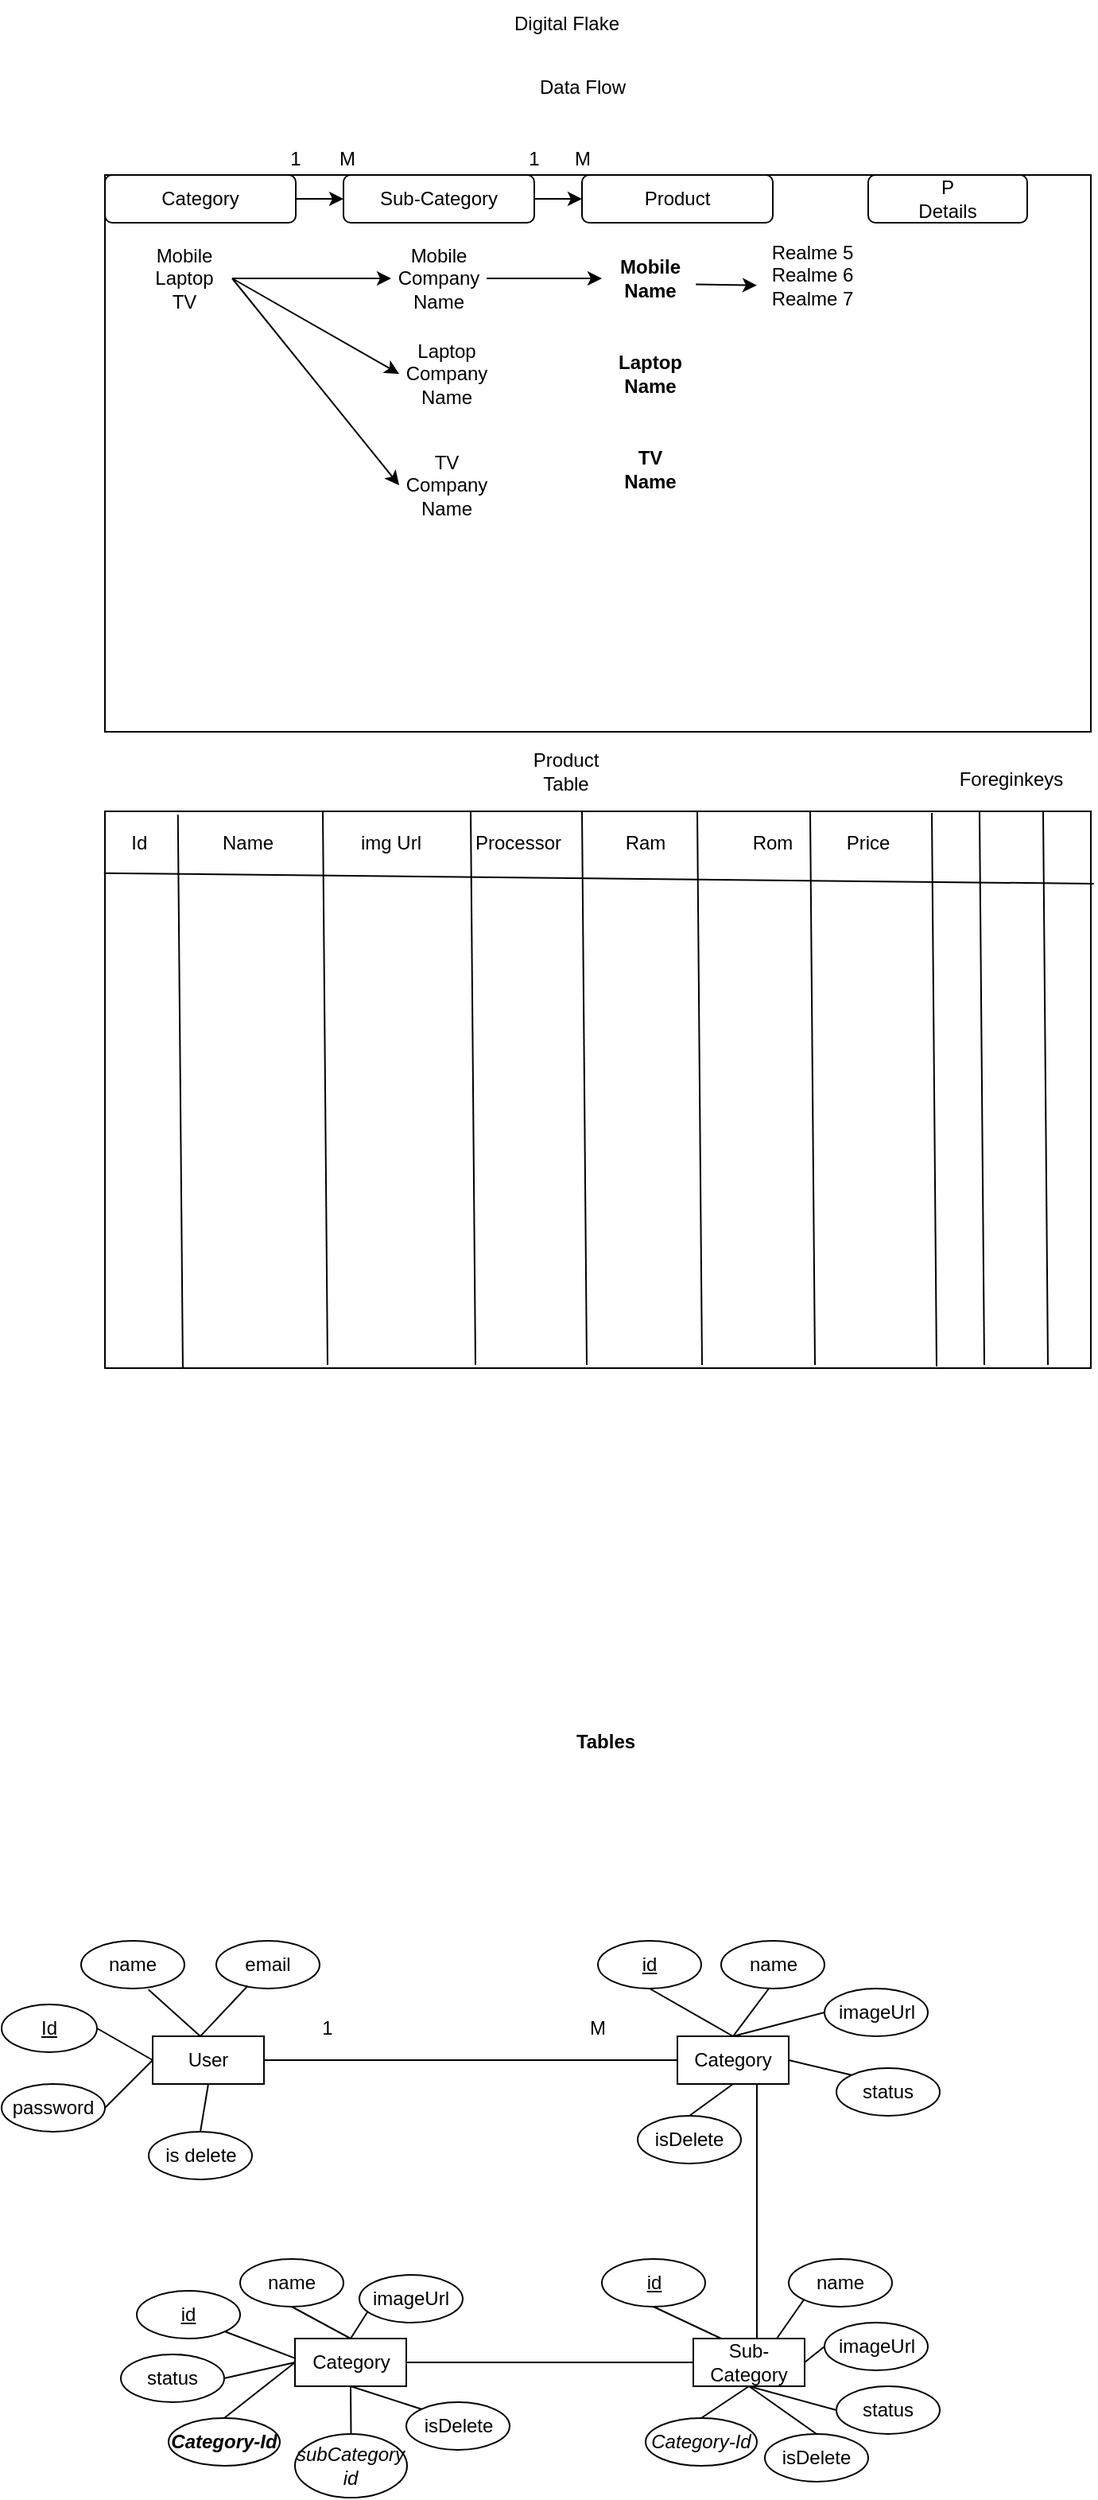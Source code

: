 <mxfile version="24.7.16">
  <diagram name="Page-1" id="6xkhG4br1kvZjHY9Fmh8">
    <mxGraphModel dx="992" dy="558" grid="1" gridSize="10" guides="1" tooltips="1" connect="1" arrows="1" fold="1" page="1" pageScale="1" pageWidth="850" pageHeight="1100" background="none" math="0" shadow="0">
      <root>
        <mxCell id="0" />
        <mxCell id="1" parent="0" />
        <mxCell id="hM7_C1ATVKb0wB14ReLP-1" value="Digital Flake" style="text;html=1;align=center;verticalAlign=middle;resizable=0;points=[];autosize=1;strokeColor=none;fillColor=none;" vertex="1" parent="1">
          <mxGeometry x="335" y="50" width="90" height="30" as="geometry" />
        </mxCell>
        <mxCell id="hM7_C1ATVKb0wB14ReLP-2" value="" style="rounded=0;whiteSpace=wrap;html=1;" vertex="1" parent="1">
          <mxGeometry x="90" y="160" width="620" height="350" as="geometry" />
        </mxCell>
        <mxCell id="hM7_C1ATVKb0wB14ReLP-3" value="Data Flow" style="text;html=1;align=center;verticalAlign=middle;resizable=0;points=[];autosize=1;strokeColor=none;fillColor=none;" vertex="1" parent="1">
          <mxGeometry x="350" y="90" width="80" height="30" as="geometry" />
        </mxCell>
        <mxCell id="hM7_C1ATVKb0wB14ReLP-9" style="edgeStyle=orthogonalEdgeStyle;rounded=0;orthogonalLoop=1;jettySize=auto;html=1;exitX=1;exitY=0.5;exitDx=0;exitDy=0;entryX=0;entryY=0.5;entryDx=0;entryDy=0;" edge="1" parent="1" source="hM7_C1ATVKb0wB14ReLP-5" target="hM7_C1ATVKb0wB14ReLP-6">
          <mxGeometry relative="1" as="geometry" />
        </mxCell>
        <mxCell id="hM7_C1ATVKb0wB14ReLP-5" value="Category" style="rounded=1;whiteSpace=wrap;html=1;" vertex="1" parent="1">
          <mxGeometry x="90" y="160" width="120" height="30" as="geometry" />
        </mxCell>
        <mxCell id="hM7_C1ATVKb0wB14ReLP-10" style="edgeStyle=orthogonalEdgeStyle;rounded=0;orthogonalLoop=1;jettySize=auto;html=1;exitX=1;exitY=0.5;exitDx=0;exitDy=0;entryX=0;entryY=0.5;entryDx=0;entryDy=0;" edge="1" parent="1" source="hM7_C1ATVKb0wB14ReLP-6" target="hM7_C1ATVKb0wB14ReLP-7">
          <mxGeometry relative="1" as="geometry" />
        </mxCell>
        <mxCell id="hM7_C1ATVKb0wB14ReLP-6" value="Sub-Category" style="rounded=1;whiteSpace=wrap;html=1;" vertex="1" parent="1">
          <mxGeometry x="240" y="160" width="120" height="30" as="geometry" />
        </mxCell>
        <mxCell id="hM7_C1ATVKb0wB14ReLP-7" value="Product" style="rounded=1;whiteSpace=wrap;html=1;" vertex="1" parent="1">
          <mxGeometry x="390" y="160" width="120" height="30" as="geometry" />
        </mxCell>
        <mxCell id="hM7_C1ATVKb0wB14ReLP-8" value="P&lt;div&gt;Details&lt;/div&gt;" style="rounded=1;whiteSpace=wrap;html=1;" vertex="1" parent="1">
          <mxGeometry x="570" y="160" width="100" height="30" as="geometry" />
        </mxCell>
        <mxCell id="hM7_C1ATVKb0wB14ReLP-14" value="1" style="text;html=1;align=center;verticalAlign=middle;whiteSpace=wrap;rounded=0;" vertex="1" parent="1">
          <mxGeometry x="200" y="140" width="20" height="20" as="geometry" />
        </mxCell>
        <mxCell id="hM7_C1ATVKb0wB14ReLP-15" value="M" style="text;html=1;align=center;verticalAlign=middle;whiteSpace=wrap;rounded=0;" vertex="1" parent="1">
          <mxGeometry x="230" y="140" width="25" height="20" as="geometry" />
        </mxCell>
        <mxCell id="hM7_C1ATVKb0wB14ReLP-16" value="1" style="text;html=1;align=center;verticalAlign=middle;whiteSpace=wrap;rounded=0;" vertex="1" parent="1">
          <mxGeometry x="350" y="140" width="20" height="20" as="geometry" />
        </mxCell>
        <mxCell id="hM7_C1ATVKb0wB14ReLP-17" value="M" style="text;html=1;align=center;verticalAlign=middle;whiteSpace=wrap;rounded=0;" vertex="1" parent="1">
          <mxGeometry x="377.5" y="140" width="25" height="20" as="geometry" />
        </mxCell>
        <mxCell id="hM7_C1ATVKb0wB14ReLP-20" style="edgeStyle=orthogonalEdgeStyle;rounded=0;orthogonalLoop=1;jettySize=auto;html=1;" edge="1" parent="1" source="hM7_C1ATVKb0wB14ReLP-18" target="hM7_C1ATVKb0wB14ReLP-19">
          <mxGeometry relative="1" as="geometry" />
        </mxCell>
        <mxCell id="hM7_C1ATVKb0wB14ReLP-18" value="Mobile&lt;br&gt;Laptop&lt;br&gt;TV" style="text;html=1;align=center;verticalAlign=middle;whiteSpace=wrap;rounded=0;" vertex="1" parent="1">
          <mxGeometry x="110" y="200" width="60" height="50" as="geometry" />
        </mxCell>
        <mxCell id="hM7_C1ATVKb0wB14ReLP-22" style="edgeStyle=orthogonalEdgeStyle;rounded=0;orthogonalLoop=1;jettySize=auto;html=1;entryX=0;entryY=0.5;entryDx=0;entryDy=0;" edge="1" parent="1" source="hM7_C1ATVKb0wB14ReLP-19" target="hM7_C1ATVKb0wB14ReLP-21">
          <mxGeometry relative="1" as="geometry" />
        </mxCell>
        <mxCell id="hM7_C1ATVKb0wB14ReLP-19" value="Mobile Company Name" style="text;html=1;align=center;verticalAlign=middle;whiteSpace=wrap;rounded=0;" vertex="1" parent="1">
          <mxGeometry x="270" y="200" width="60" height="50" as="geometry" />
        </mxCell>
        <mxCell id="hM7_C1ATVKb0wB14ReLP-21" value="Mobile Name" style="text;html=1;align=center;verticalAlign=middle;whiteSpace=wrap;rounded=0;fontStyle=1" vertex="1" parent="1">
          <mxGeometry x="402.5" y="200" width="60" height="50" as="geometry" />
        </mxCell>
        <mxCell id="hM7_C1ATVKb0wB14ReLP-23" value="Laptop&lt;div&gt;Company Name&lt;/div&gt;" style="text;html=1;align=center;verticalAlign=middle;whiteSpace=wrap;rounded=0;" vertex="1" parent="1">
          <mxGeometry x="275" y="260" width="60" height="50" as="geometry" />
        </mxCell>
        <mxCell id="hM7_C1ATVKb0wB14ReLP-24" value="TV&lt;div&gt;Company Name&lt;/div&gt;" style="text;html=1;align=center;verticalAlign=middle;whiteSpace=wrap;rounded=0;" vertex="1" parent="1">
          <mxGeometry x="275" y="330" width="60" height="50" as="geometry" />
        </mxCell>
        <mxCell id="hM7_C1ATVKb0wB14ReLP-25" value="Laptop Name" style="text;html=1;align=center;verticalAlign=middle;whiteSpace=wrap;rounded=0;fontStyle=1" vertex="1" parent="1">
          <mxGeometry x="402.5" y="260" width="60" height="50" as="geometry" />
        </mxCell>
        <mxCell id="hM7_C1ATVKb0wB14ReLP-26" value="&lt;span style=&quot;background-color: initial;&quot;&gt;TV&lt;/span&gt;&lt;div&gt;&lt;span style=&quot;background-color: initial;&quot;&gt;Name&lt;/span&gt;&lt;/div&gt;" style="text;html=1;align=center;verticalAlign=middle;whiteSpace=wrap;rounded=0;fontStyle=1" vertex="1" parent="1">
          <mxGeometry x="402.5" y="320" width="60" height="50" as="geometry" />
        </mxCell>
        <mxCell id="hM7_C1ATVKb0wB14ReLP-28" value="" style="endArrow=classic;html=1;rounded=0;exitX=1;exitY=0.5;exitDx=0;exitDy=0;entryX=0;entryY=0.5;entryDx=0;entryDy=0;" edge="1" parent="1" source="hM7_C1ATVKb0wB14ReLP-18" target="hM7_C1ATVKb0wB14ReLP-23">
          <mxGeometry width="50" height="50" relative="1" as="geometry">
            <mxPoint x="370" y="360" as="sourcePoint" />
            <mxPoint x="420" y="310" as="targetPoint" />
          </mxGeometry>
        </mxCell>
        <mxCell id="hM7_C1ATVKb0wB14ReLP-29" value="" style="endArrow=classic;html=1;rounded=0;exitX=1;exitY=0.5;exitDx=0;exitDy=0;entryX=0;entryY=0.5;entryDx=0;entryDy=0;" edge="1" parent="1" source="hM7_C1ATVKb0wB14ReLP-18" target="hM7_C1ATVKb0wB14ReLP-24">
          <mxGeometry width="50" height="50" relative="1" as="geometry">
            <mxPoint x="180" y="235" as="sourcePoint" />
            <mxPoint x="285" y="295" as="targetPoint" />
          </mxGeometry>
        </mxCell>
        <mxCell id="hM7_C1ATVKb0wB14ReLP-30" value="Realme 5&lt;div&gt;Realme 6&lt;/div&gt;&lt;div&gt;Realme 7&lt;/div&gt;&lt;div&gt;&lt;br&gt;&lt;/div&gt;" style="text;html=1;align=center;verticalAlign=middle;whiteSpace=wrap;rounded=0;" vertex="1" parent="1">
          <mxGeometry x="500" y="210" width="70" height="40" as="geometry" />
        </mxCell>
        <mxCell id="hM7_C1ATVKb0wB14ReLP-40" value="" style="endArrow=classic;html=1;rounded=0;exitX=0.985;exitY=0.574;exitDx=0;exitDy=0;exitPerimeter=0;" edge="1" parent="1" source="hM7_C1ATVKb0wB14ReLP-21" target="hM7_C1ATVKb0wB14ReLP-30">
          <mxGeometry width="50" height="50" relative="1" as="geometry">
            <mxPoint x="460" y="350" as="sourcePoint" />
            <mxPoint x="510" y="300" as="targetPoint" />
          </mxGeometry>
        </mxCell>
        <mxCell id="hM7_C1ATVKb0wB14ReLP-41" value="Product Table" style="text;html=1;align=center;verticalAlign=middle;whiteSpace=wrap;rounded=0;" vertex="1" parent="1">
          <mxGeometry x="350" y="520" width="60" height="30" as="geometry" />
        </mxCell>
        <mxCell id="hM7_C1ATVKb0wB14ReLP-44" value="&lt;span style=&quot;color: rgba(0, 0, 0, 0); font-family: monospace; font-size: 0px; text-align: start; text-wrap: nowrap;&quot;&gt;%3CmxGraphModel%3E%3Croot%3E%3CmxCell%20id%3D%220%22%2F%3E%3CmxCell%20id%3D%221%22%20parent%3D%220%22%2F%3E%3CmxCell%20id%3D%222%22%20value%3D%22Id%26lt%3Bspan%20style%3D%26quot%3Bwhite-space%3A%20pre%3B%26quot%3B%26gt%3B%26%239%3B%26lt%3B%2Fspan%26gt%3B%22%20style%3D%22text%3Bhtml%3D1%3Balign%3Dcenter%3BverticalAlign%3Dmiddle%3BwhiteSpace%3Dwrap%3Brounded%3D0%3B%22%20vertex%3D%221%22%20parent%3D%221%22%3E%3CmxGeometry%20x%3D%22100%22%20y%3D%22570%22%20width%3D%2240%22%20height%3D%2220%22%20as%3D%22geometry%22%2F%3E%3C%2FmxCell%3E%3C%2Froot%3E%3C%2FmxGraphModel%3E&lt;/span&gt;" style="rounded=0;whiteSpace=wrap;html=1;" vertex="1" parent="1">
          <mxGeometry x="90" y="560" width="620" height="350" as="geometry" />
        </mxCell>
        <mxCell id="hM7_C1ATVKb0wB14ReLP-45" value="" style="endArrow=none;html=1;rounded=0;entryX=0.074;entryY=0.006;entryDx=0;entryDy=0;entryPerimeter=0;exitX=0.079;exitY=0.999;exitDx=0;exitDy=0;exitPerimeter=0;" edge="1" parent="1" source="hM7_C1ATVKb0wB14ReLP-44" target="hM7_C1ATVKb0wB14ReLP-44">
          <mxGeometry width="50" height="50" relative="1" as="geometry">
            <mxPoint x="420" y="730" as="sourcePoint" />
            <mxPoint x="470" y="680" as="targetPoint" />
          </mxGeometry>
        </mxCell>
        <mxCell id="hM7_C1ATVKb0wB14ReLP-46" value="" style="endArrow=none;html=1;rounded=0;exitX=-0.001;exitY=0.111;exitDx=0;exitDy=0;exitPerimeter=0;entryX=1.003;entryY=0.13;entryDx=0;entryDy=0;entryPerimeter=0;" edge="1" parent="1" source="hM7_C1ATVKb0wB14ReLP-44" target="hM7_C1ATVKb0wB14ReLP-44">
          <mxGeometry width="50" height="50" relative="1" as="geometry">
            <mxPoint x="420" y="730" as="sourcePoint" />
            <mxPoint x="470" y="680" as="targetPoint" />
          </mxGeometry>
        </mxCell>
        <mxCell id="hM7_C1ATVKb0wB14ReLP-47" value="" style="endArrow=none;html=1;rounded=0;entryX=0.074;entryY=0.006;entryDx=0;entryDy=0;entryPerimeter=0;exitX=0.079;exitY=0.999;exitDx=0;exitDy=0;exitPerimeter=0;" edge="1" parent="1">
          <mxGeometry width="50" height="50" relative="1" as="geometry">
            <mxPoint x="230" y="908" as="sourcePoint" />
            <mxPoint x="227" y="560" as="targetPoint" />
          </mxGeometry>
        </mxCell>
        <mxCell id="hM7_C1ATVKb0wB14ReLP-48" value="" style="endArrow=none;html=1;rounded=0;entryX=0.074;entryY=0.006;entryDx=0;entryDy=0;entryPerimeter=0;exitX=0.079;exitY=0.999;exitDx=0;exitDy=0;exitPerimeter=0;" edge="1" parent="1">
          <mxGeometry width="50" height="50" relative="1" as="geometry">
            <mxPoint x="323" y="908" as="sourcePoint" />
            <mxPoint x="320" y="560" as="targetPoint" />
          </mxGeometry>
        </mxCell>
        <mxCell id="hM7_C1ATVKb0wB14ReLP-49" value="" style="endArrow=none;html=1;rounded=0;entryX=0.074;entryY=0.006;entryDx=0;entryDy=0;entryPerimeter=0;exitX=0.079;exitY=0.999;exitDx=0;exitDy=0;exitPerimeter=0;" edge="1" parent="1">
          <mxGeometry width="50" height="50" relative="1" as="geometry">
            <mxPoint x="393" y="908" as="sourcePoint" />
            <mxPoint x="390" y="560" as="targetPoint" />
          </mxGeometry>
        </mxCell>
        <mxCell id="hM7_C1ATVKb0wB14ReLP-50" value="" style="endArrow=none;html=1;rounded=0;entryX=0.074;entryY=0.006;entryDx=0;entryDy=0;entryPerimeter=0;exitX=0.079;exitY=0.999;exitDx=0;exitDy=0;exitPerimeter=0;" edge="1" parent="1">
          <mxGeometry width="50" height="50" relative="1" as="geometry">
            <mxPoint x="465.5" y="908" as="sourcePoint" />
            <mxPoint x="462.5" y="560" as="targetPoint" />
          </mxGeometry>
        </mxCell>
        <mxCell id="hM7_C1ATVKb0wB14ReLP-51" value="" style="endArrow=none;html=1;rounded=0;entryX=0.074;entryY=0.006;entryDx=0;entryDy=0;entryPerimeter=0;exitX=0.079;exitY=0.999;exitDx=0;exitDy=0;exitPerimeter=0;" edge="1" parent="1">
          <mxGeometry width="50" height="50" relative="1" as="geometry">
            <mxPoint x="536.5" y="908" as="sourcePoint" />
            <mxPoint x="533.5" y="560" as="targetPoint" />
          </mxGeometry>
        </mxCell>
        <mxCell id="hM7_C1ATVKb0wB14ReLP-52" value="" style="endArrow=none;html=1;rounded=0;entryX=0.074;entryY=0.006;entryDx=0;entryDy=0;entryPerimeter=0;exitX=0.079;exitY=0.999;exitDx=0;exitDy=0;exitPerimeter=0;" edge="1" parent="1">
          <mxGeometry width="50" height="50" relative="1" as="geometry">
            <mxPoint x="613" y="909" as="sourcePoint" />
            <mxPoint x="610" y="561" as="targetPoint" />
          </mxGeometry>
        </mxCell>
        <mxCell id="hM7_C1ATVKb0wB14ReLP-53" value="" style="endArrow=none;html=1;rounded=0;entryX=0.074;entryY=0.006;entryDx=0;entryDy=0;entryPerimeter=0;exitX=0.079;exitY=0.999;exitDx=0;exitDy=0;exitPerimeter=0;" edge="1" parent="1">
          <mxGeometry width="50" height="50" relative="1" as="geometry">
            <mxPoint x="643" y="908" as="sourcePoint" />
            <mxPoint x="640" y="560" as="targetPoint" />
          </mxGeometry>
        </mxCell>
        <mxCell id="hM7_C1ATVKb0wB14ReLP-54" value="" style="endArrow=none;html=1;rounded=0;entryX=0.074;entryY=0.006;entryDx=0;entryDy=0;entryPerimeter=0;exitX=0.079;exitY=0.999;exitDx=0;exitDy=0;exitPerimeter=0;" edge="1" parent="1">
          <mxGeometry width="50" height="50" relative="1" as="geometry">
            <mxPoint x="683" y="908" as="sourcePoint" />
            <mxPoint x="680" y="560" as="targetPoint" />
          </mxGeometry>
        </mxCell>
        <mxCell id="hM7_C1ATVKb0wB14ReLP-57" value="Id&lt;span style=&quot;white-space: pre;&quot;&gt;&#x9;&lt;/span&gt;" style="text;html=1;align=center;verticalAlign=middle;whiteSpace=wrap;rounded=0;" vertex="1" parent="1">
          <mxGeometry x="100" y="570" width="40" height="20" as="geometry" />
        </mxCell>
        <mxCell id="hM7_C1ATVKb0wB14ReLP-58" value="Name" style="text;html=1;align=center;verticalAlign=middle;whiteSpace=wrap;rounded=0;" vertex="1" parent="1">
          <mxGeometry x="160" y="570" width="40" height="20" as="geometry" />
        </mxCell>
        <mxCell id="hM7_C1ATVKb0wB14ReLP-59" value="img Url" style="text;html=1;align=center;verticalAlign=middle;whiteSpace=wrap;rounded=0;" vertex="1" parent="1">
          <mxGeometry x="250" y="570" width="40" height="20" as="geometry" />
        </mxCell>
        <mxCell id="hM7_C1ATVKb0wB14ReLP-60" value="Processor" style="text;html=1;align=center;verticalAlign=middle;whiteSpace=wrap;rounded=0;" vertex="1" parent="1">
          <mxGeometry x="330" y="570" width="40" height="20" as="geometry" />
        </mxCell>
        <mxCell id="hM7_C1ATVKb0wB14ReLP-61" value="Ram" style="text;html=1;align=center;verticalAlign=middle;whiteSpace=wrap;rounded=0;" vertex="1" parent="1">
          <mxGeometry x="410" y="570" width="40" height="20" as="geometry" />
        </mxCell>
        <mxCell id="hM7_C1ATVKb0wB14ReLP-62" value="Price" style="text;html=1;align=center;verticalAlign=middle;whiteSpace=wrap;rounded=0;" vertex="1" parent="1">
          <mxGeometry x="550" y="570" width="40" height="20" as="geometry" />
        </mxCell>
        <mxCell id="hM7_C1ATVKb0wB14ReLP-63" value="Rom" style="text;html=1;align=center;verticalAlign=middle;whiteSpace=wrap;rounded=0;" vertex="1" parent="1">
          <mxGeometry x="490" y="570" width="40" height="20" as="geometry" />
        </mxCell>
        <mxCell id="hM7_C1ATVKb0wB14ReLP-64" value="Foreginkeys" style="text;html=1;align=center;verticalAlign=middle;whiteSpace=wrap;rounded=0;" vertex="1" parent="1">
          <mxGeometry x="640" y="530" width="40" height="20" as="geometry" />
        </mxCell>
        <mxCell id="hM7_C1ATVKb0wB14ReLP-66" value="Tables" style="text;html=1;align=center;verticalAlign=middle;whiteSpace=wrap;rounded=0;fontStyle=1" vertex="1" parent="1">
          <mxGeometry x="360" y="1130" width="90" height="30" as="geometry" />
        </mxCell>
        <mxCell id="hM7_C1ATVKb0wB14ReLP-68" value="User" style="rounded=0;whiteSpace=wrap;html=1;" vertex="1" parent="1">
          <mxGeometry x="120" y="1330" width="70" height="30" as="geometry" />
        </mxCell>
        <mxCell id="hM7_C1ATVKb0wB14ReLP-69" value="Id" style="ellipse;whiteSpace=wrap;html=1;fontStyle=4" vertex="1" parent="1">
          <mxGeometry x="25" y="1310" width="60" height="30" as="geometry" />
        </mxCell>
        <mxCell id="hM7_C1ATVKb0wB14ReLP-70" value="name" style="ellipse;whiteSpace=wrap;html=1;" vertex="1" parent="1">
          <mxGeometry x="75" y="1270" width="65" height="30" as="geometry" />
        </mxCell>
        <mxCell id="hM7_C1ATVKb0wB14ReLP-71" value="email" style="ellipse;whiteSpace=wrap;html=1;" vertex="1" parent="1">
          <mxGeometry x="160" y="1270" width="65" height="30" as="geometry" />
        </mxCell>
        <mxCell id="hM7_C1ATVKb0wB14ReLP-72" value="password" style="ellipse;whiteSpace=wrap;html=1;" vertex="1" parent="1">
          <mxGeometry x="25" y="1360" width="65" height="30" as="geometry" />
        </mxCell>
        <mxCell id="hM7_C1ATVKb0wB14ReLP-73" value="is delete" style="ellipse;whiteSpace=wrap;html=1;" vertex="1" parent="1">
          <mxGeometry x="117.5" y="1390" width="65" height="30" as="geometry" />
        </mxCell>
        <mxCell id="hM7_C1ATVKb0wB14ReLP-77" value="" style="endArrow=none;html=1;rounded=0;exitX=0.5;exitY=0;exitDx=0;exitDy=0;entryX=0.5;entryY=1;entryDx=0;entryDy=0;" edge="1" parent="1" source="hM7_C1ATVKb0wB14ReLP-73" target="hM7_C1ATVKb0wB14ReLP-68">
          <mxGeometry width="50" height="50" relative="1" as="geometry">
            <mxPoint x="350" y="1460" as="sourcePoint" />
            <mxPoint x="400" y="1410" as="targetPoint" />
          </mxGeometry>
        </mxCell>
        <mxCell id="hM7_C1ATVKb0wB14ReLP-78" value="" style="endArrow=none;html=1;rounded=0;exitX=1;exitY=0.5;exitDx=0;exitDy=0;entryX=0;entryY=0.5;entryDx=0;entryDy=0;" edge="1" parent="1" source="hM7_C1ATVKb0wB14ReLP-72" target="hM7_C1ATVKb0wB14ReLP-68">
          <mxGeometry width="50" height="50" relative="1" as="geometry">
            <mxPoint x="160" y="1400" as="sourcePoint" />
            <mxPoint x="165" y="1370" as="targetPoint" />
          </mxGeometry>
        </mxCell>
        <mxCell id="hM7_C1ATVKb0wB14ReLP-79" value="" style="endArrow=none;html=1;rounded=0;exitX=0;exitY=0.5;exitDx=0;exitDy=0;entryX=1;entryY=0.5;entryDx=0;entryDy=0;" edge="1" parent="1" source="hM7_C1ATVKb0wB14ReLP-68" target="hM7_C1ATVKb0wB14ReLP-69">
          <mxGeometry width="50" height="50" relative="1" as="geometry">
            <mxPoint x="170" y="1410" as="sourcePoint" />
            <mxPoint x="175" y="1380" as="targetPoint" />
          </mxGeometry>
        </mxCell>
        <mxCell id="hM7_C1ATVKb0wB14ReLP-80" value="" style="endArrow=none;html=1;rounded=0;entryX=0.651;entryY=1.022;entryDx=0;entryDy=0;entryPerimeter=0;" edge="1" parent="1" target="hM7_C1ATVKb0wB14ReLP-70">
          <mxGeometry width="50" height="50" relative="1" as="geometry">
            <mxPoint x="150" y="1330" as="sourcePoint" />
            <mxPoint x="185" y="1390" as="targetPoint" />
          </mxGeometry>
        </mxCell>
        <mxCell id="hM7_C1ATVKb0wB14ReLP-81" value="" style="endArrow=none;html=1;rounded=0;entryX=0.304;entryY=0.946;entryDx=0;entryDy=0;entryPerimeter=0;" edge="1" parent="1" target="hM7_C1ATVKb0wB14ReLP-71">
          <mxGeometry width="50" height="50" relative="1" as="geometry">
            <mxPoint x="150" y="1330" as="sourcePoint" />
            <mxPoint x="195" y="1400" as="targetPoint" />
          </mxGeometry>
        </mxCell>
        <mxCell id="hM7_C1ATVKb0wB14ReLP-83" value="" style="endArrow=none;html=1;rounded=0;entryX=1;entryY=0.5;entryDx=0;entryDy=0;" edge="1" parent="1" target="hM7_C1ATVKb0wB14ReLP-68">
          <mxGeometry width="50" height="50" relative="1" as="geometry">
            <mxPoint x="450" y="1345" as="sourcePoint" />
            <mxPoint x="205" y="1410" as="targetPoint" />
          </mxGeometry>
        </mxCell>
        <mxCell id="hM7_C1ATVKb0wB14ReLP-84" value="Category" style="rounded=0;whiteSpace=wrap;html=1;" vertex="1" parent="1">
          <mxGeometry x="450" y="1330" width="70" height="30" as="geometry" />
        </mxCell>
        <mxCell id="hM7_C1ATVKb0wB14ReLP-86" value="id" style="ellipse;whiteSpace=wrap;html=1;fontStyle=4" vertex="1" parent="1">
          <mxGeometry x="400" y="1270" width="65" height="30" as="geometry" />
        </mxCell>
        <mxCell id="hM7_C1ATVKb0wB14ReLP-87" value="name" style="ellipse;whiteSpace=wrap;html=1;" vertex="1" parent="1">
          <mxGeometry x="477.5" y="1270" width="65" height="30" as="geometry" />
        </mxCell>
        <mxCell id="hM7_C1ATVKb0wB14ReLP-88" value="imageUrl" style="ellipse;whiteSpace=wrap;html=1;" vertex="1" parent="1">
          <mxGeometry x="542.5" y="1300" width="65" height="30" as="geometry" />
        </mxCell>
        <mxCell id="hM7_C1ATVKb0wB14ReLP-90" value="status" style="ellipse;whiteSpace=wrap;html=1;" vertex="1" parent="1">
          <mxGeometry x="550" y="1350" width="65" height="30" as="geometry" />
        </mxCell>
        <mxCell id="hM7_C1ATVKb0wB14ReLP-91" value="isDelete" style="ellipse;whiteSpace=wrap;html=1;" vertex="1" parent="1">
          <mxGeometry x="425" y="1380" width="65" height="30" as="geometry" />
        </mxCell>
        <mxCell id="hM7_C1ATVKb0wB14ReLP-92" value="" style="endArrow=none;html=1;rounded=0;entryX=0.5;entryY=1;entryDx=0;entryDy=0;exitX=0.5;exitY=0;exitDx=0;exitDy=0;" edge="1" parent="1" source="hM7_C1ATVKb0wB14ReLP-84" target="hM7_C1ATVKb0wB14ReLP-86">
          <mxGeometry width="50" height="50" relative="1" as="geometry">
            <mxPoint x="380" y="1310" as="sourcePoint" />
            <mxPoint x="410" y="1278" as="targetPoint" />
          </mxGeometry>
        </mxCell>
        <mxCell id="hM7_C1ATVKb0wB14ReLP-93" value="" style="endArrow=none;html=1;rounded=0;entryX=0.304;entryY=0.946;entryDx=0;entryDy=0;entryPerimeter=0;exitX=0.5;exitY=0;exitDx=0;exitDy=0;" edge="1" parent="1" source="hM7_C1ATVKb0wB14ReLP-84">
          <mxGeometry width="50" height="50" relative="1" as="geometry">
            <mxPoint x="477.5" y="1332" as="sourcePoint" />
            <mxPoint x="507.5" y="1300" as="targetPoint" />
          </mxGeometry>
        </mxCell>
        <mxCell id="hM7_C1ATVKb0wB14ReLP-94" value="" style="endArrow=none;html=1;rounded=0;entryX=0;entryY=0.5;entryDx=0;entryDy=0;exitX=0.5;exitY=0;exitDx=0;exitDy=0;" edge="1" parent="1" source="hM7_C1ATVKb0wB14ReLP-84" target="hM7_C1ATVKb0wB14ReLP-88">
          <mxGeometry width="50" height="50" relative="1" as="geometry">
            <mxPoint x="490" y="1330" as="sourcePoint" />
            <mxPoint x="550" y="1288" as="targetPoint" />
          </mxGeometry>
        </mxCell>
        <mxCell id="hM7_C1ATVKb0wB14ReLP-95" value="" style="endArrow=none;html=1;rounded=0;entryX=0;entryY=0;entryDx=0;entryDy=0;exitX=1;exitY=0.5;exitDx=0;exitDy=0;" edge="1" parent="1" source="hM7_C1ATVKb0wB14ReLP-84" target="hM7_C1ATVKb0wB14ReLP-90">
          <mxGeometry width="50" height="50" relative="1" as="geometry">
            <mxPoint x="400" y="1380" as="sourcePoint" />
            <mxPoint x="430" y="1348" as="targetPoint" />
          </mxGeometry>
        </mxCell>
        <mxCell id="hM7_C1ATVKb0wB14ReLP-96" value="" style="endArrow=none;html=1;rounded=0;entryX=0.5;entryY=1;entryDx=0;entryDy=0;exitX=0.5;exitY=0;exitDx=0;exitDy=0;" edge="1" parent="1" source="hM7_C1ATVKb0wB14ReLP-91" target="hM7_C1ATVKb0wB14ReLP-84">
          <mxGeometry width="50" height="50" relative="1" as="geometry">
            <mxPoint x="490" y="1370" as="sourcePoint" />
            <mxPoint x="520" y="1338" as="targetPoint" />
          </mxGeometry>
        </mxCell>
        <mxCell id="hM7_C1ATVKb0wB14ReLP-97" value="" style="endArrow=none;html=1;rounded=0;entryX=0.75;entryY=1;entryDx=0;entryDy=0;" edge="1" parent="1">
          <mxGeometry width="50" height="50" relative="1" as="geometry">
            <mxPoint x="500" y="1520" as="sourcePoint" />
            <mxPoint x="500" y="1360.0" as="targetPoint" />
          </mxGeometry>
        </mxCell>
        <mxCell id="hM7_C1ATVKb0wB14ReLP-99" value="Sub-Category" style="rounded=0;whiteSpace=wrap;html=1;" vertex="1" parent="1">
          <mxGeometry x="460" y="1520" width="70" height="30" as="geometry" />
        </mxCell>
        <mxCell id="hM7_C1ATVKb0wB14ReLP-100" value="id" style="ellipse;whiteSpace=wrap;html=1;fontStyle=4" vertex="1" parent="1">
          <mxGeometry x="402.5" y="1470" width="65" height="30" as="geometry" />
        </mxCell>
        <mxCell id="hM7_C1ATVKb0wB14ReLP-101" value="name" style="ellipse;whiteSpace=wrap;html=1;" vertex="1" parent="1">
          <mxGeometry x="520" y="1470" width="65" height="30" as="geometry" />
        </mxCell>
        <mxCell id="hM7_C1ATVKb0wB14ReLP-102" value="M" style="text;html=1;align=center;verticalAlign=middle;whiteSpace=wrap;rounded=0;" vertex="1" parent="1">
          <mxGeometry x="370" y="1310" width="60" height="30" as="geometry" />
        </mxCell>
        <mxCell id="hM7_C1ATVKb0wB14ReLP-104" value="1" style="text;html=1;align=center;verticalAlign=middle;whiteSpace=wrap;rounded=0;" vertex="1" parent="1">
          <mxGeometry x="200" y="1310" width="60" height="30" as="geometry" />
        </mxCell>
        <mxCell id="hM7_C1ATVKb0wB14ReLP-105" value="imageUrl" style="ellipse;whiteSpace=wrap;html=1;" vertex="1" parent="1">
          <mxGeometry x="542.5" y="1510" width="65" height="30" as="geometry" />
        </mxCell>
        <mxCell id="hM7_C1ATVKb0wB14ReLP-106" value="status" style="ellipse;whiteSpace=wrap;html=1;" vertex="1" parent="1">
          <mxGeometry x="550" y="1550" width="65" height="30" as="geometry" />
        </mxCell>
        <mxCell id="hM7_C1ATVKb0wB14ReLP-107" value="isDelete" style="ellipse;whiteSpace=wrap;html=1;" vertex="1" parent="1">
          <mxGeometry x="505" y="1580" width="65" height="30" as="geometry" />
        </mxCell>
        <mxCell id="hM7_C1ATVKb0wB14ReLP-108" value="" style="endArrow=none;html=1;rounded=0;entryX=0.5;entryY=1;entryDx=0;entryDy=0;exitX=0.25;exitY=0;exitDx=0;exitDy=0;" edge="1" parent="1" source="hM7_C1ATVKb0wB14ReLP-99" target="hM7_C1ATVKb0wB14ReLP-100">
          <mxGeometry width="50" height="50" relative="1" as="geometry">
            <mxPoint x="436.5" y="1510" as="sourcePoint" />
            <mxPoint x="463.5" y="1490" as="targetPoint" />
          </mxGeometry>
        </mxCell>
        <mxCell id="hM7_C1ATVKb0wB14ReLP-109" value="" style="endArrow=none;html=1;rounded=0;entryX=0;entryY=1;entryDx=0;entryDy=0;exitX=0.75;exitY=0;exitDx=0;exitDy=0;" edge="1" parent="1" source="hM7_C1ATVKb0wB14ReLP-99" target="hM7_C1ATVKb0wB14ReLP-101">
          <mxGeometry width="50" height="50" relative="1" as="geometry">
            <mxPoint x="520" y="1500" as="sourcePoint" />
            <mxPoint x="547" y="1480" as="targetPoint" />
          </mxGeometry>
        </mxCell>
        <mxCell id="hM7_C1ATVKb0wB14ReLP-110" value="" style="endArrow=none;html=1;rounded=0;entryX=0;entryY=0.5;entryDx=0;entryDy=0;exitX=1;exitY=0.5;exitDx=0;exitDy=0;" edge="1" parent="1" source="hM7_C1ATVKb0wB14ReLP-99" target="hM7_C1ATVKb0wB14ReLP-105">
          <mxGeometry width="50" height="50" relative="1" as="geometry">
            <mxPoint x="540" y="1540" as="sourcePoint" />
            <mxPoint x="567" y="1520" as="targetPoint" />
          </mxGeometry>
        </mxCell>
        <mxCell id="hM7_C1ATVKb0wB14ReLP-111" value="" style="endArrow=none;html=1;rounded=0;entryX=0;entryY=0.5;entryDx=0;entryDy=0;exitX=0.5;exitY=1;exitDx=0;exitDy=0;" edge="1" parent="1" source="hM7_C1ATVKb0wB14ReLP-99" target="hM7_C1ATVKb0wB14ReLP-106">
          <mxGeometry width="50" height="50" relative="1" as="geometry">
            <mxPoint x="540" y="1560" as="sourcePoint" />
            <mxPoint x="567" y="1540" as="targetPoint" />
          </mxGeometry>
        </mxCell>
        <mxCell id="hM7_C1ATVKb0wB14ReLP-112" value="" style="endArrow=none;html=1;rounded=0;entryX=0.5;entryY=0;entryDx=0;entryDy=0;exitX=0.5;exitY=1;exitDx=0;exitDy=0;" edge="1" parent="1" source="hM7_C1ATVKb0wB14ReLP-99" target="hM7_C1ATVKb0wB14ReLP-107">
          <mxGeometry width="50" height="50" relative="1" as="geometry">
            <mxPoint x="500" y="1560" as="sourcePoint" />
            <mxPoint x="527" y="1540" as="targetPoint" />
          </mxGeometry>
        </mxCell>
        <mxCell id="hM7_C1ATVKb0wB14ReLP-113" value="&lt;span&gt;&lt;i&gt;Category-Id&lt;/i&gt;&lt;/span&gt;" style="ellipse;whiteSpace=wrap;html=1;fontStyle=0" vertex="1" parent="1">
          <mxGeometry x="430" y="1570" width="70" height="30" as="geometry" />
        </mxCell>
        <mxCell id="hM7_C1ATVKb0wB14ReLP-114" value="" style="endArrow=none;html=1;rounded=0;entryX=0.5;entryY=1;entryDx=0;entryDy=0;exitX=0.5;exitY=0;exitDx=0;exitDy=0;" edge="1" parent="1" source="hM7_C1ATVKb0wB14ReLP-113" target="hM7_C1ATVKb0wB14ReLP-99">
          <mxGeometry width="50" height="50" relative="1" as="geometry">
            <mxPoint x="360" y="1500" as="sourcePoint" />
            <mxPoint x="410" y="1450" as="targetPoint" />
          </mxGeometry>
        </mxCell>
        <mxCell id="hM7_C1ATVKb0wB14ReLP-115" value="" style="endArrow=none;html=1;rounded=0;entryX=0;entryY=0.5;entryDx=0;entryDy=0;" edge="1" parent="1" target="hM7_C1ATVKb0wB14ReLP-99">
          <mxGeometry width="50" height="50" relative="1" as="geometry">
            <mxPoint x="280" y="1535" as="sourcePoint" />
            <mxPoint x="404.67" y="1540.0" as="targetPoint" />
          </mxGeometry>
        </mxCell>
        <mxCell id="hM7_C1ATVKb0wB14ReLP-116" value="Category" style="rounded=0;whiteSpace=wrap;html=1;" vertex="1" parent="1">
          <mxGeometry x="209.5" y="1520" width="70" height="30" as="geometry" />
        </mxCell>
        <mxCell id="hM7_C1ATVKb0wB14ReLP-117" value="id" style="ellipse;whiteSpace=wrap;html=1;fontStyle=4" vertex="1" parent="1">
          <mxGeometry x="110" y="1490" width="65" height="30" as="geometry" />
        </mxCell>
        <mxCell id="hM7_C1ATVKb0wB14ReLP-118" value="name" style="ellipse;whiteSpace=wrap;html=1;" vertex="1" parent="1">
          <mxGeometry x="175" y="1470" width="65" height="30" as="geometry" />
        </mxCell>
        <mxCell id="hM7_C1ATVKb0wB14ReLP-119" value="imageUrl" style="ellipse;whiteSpace=wrap;html=1;" vertex="1" parent="1">
          <mxGeometry x="250" y="1480" width="65" height="30" as="geometry" />
        </mxCell>
        <mxCell id="hM7_C1ATVKb0wB14ReLP-120" value="status" style="ellipse;whiteSpace=wrap;html=1;" vertex="1" parent="1">
          <mxGeometry x="100" y="1530" width="65" height="30" as="geometry" />
        </mxCell>
        <mxCell id="hM7_C1ATVKb0wB14ReLP-121" value="isDelete" style="ellipse;whiteSpace=wrap;html=1;" vertex="1" parent="1">
          <mxGeometry x="279.5" y="1560" width="65" height="30" as="geometry" />
        </mxCell>
        <mxCell id="hM7_C1ATVKb0wB14ReLP-122" value="&lt;span&gt;&lt;span&gt;Category-Id&lt;/span&gt;&lt;/span&gt;" style="ellipse;whiteSpace=wrap;html=1;fontStyle=3" vertex="1" parent="1">
          <mxGeometry x="130" y="1570" width="70" height="30" as="geometry" />
        </mxCell>
        <mxCell id="hM7_C1ATVKb0wB14ReLP-123" value="" style="ellipse;whiteSpace=wrap;html=1;fontStyle=0" vertex="1" parent="1">
          <mxGeometry x="209.5" y="1580" width="70.5" height="40" as="geometry" />
        </mxCell>
        <mxCell id="hM7_C1ATVKb0wB14ReLP-124" value="&lt;i&gt;subCategory id&lt;/i&gt;" style="text;html=1;align=center;verticalAlign=middle;whiteSpace=wrap;rounded=0;" vertex="1" parent="1">
          <mxGeometry x="222" y="1590" width="45" height="20" as="geometry" />
        </mxCell>
        <mxCell id="hM7_C1ATVKb0wB14ReLP-125" value="" style="endArrow=none;html=1;rounded=0;exitX=0.5;exitY=0;exitDx=0;exitDy=0;entryX=0.079;entryY=0.776;entryDx=0;entryDy=0;entryPerimeter=0;" edge="1" parent="1" source="hM7_C1ATVKb0wB14ReLP-116" target="hM7_C1ATVKb0wB14ReLP-119">
          <mxGeometry width="50" height="50" relative="1" as="geometry">
            <mxPoint x="180" y="1530" as="sourcePoint" />
            <mxPoint x="185" y="1500" as="targetPoint" />
          </mxGeometry>
        </mxCell>
        <mxCell id="hM7_C1ATVKb0wB14ReLP-126" value="" style="endArrow=none;html=1;rounded=0;entryX=0.5;entryY=1;entryDx=0;entryDy=0;exitX=0.5;exitY=0;exitDx=0;exitDy=0;" edge="1" parent="1" source="hM7_C1ATVKb0wB14ReLP-116" target="hM7_C1ATVKb0wB14ReLP-118">
          <mxGeometry width="50" height="50" relative="1" as="geometry">
            <mxPoint x="248.61" y="1520" as="sourcePoint" />
            <mxPoint x="200" y="1501.68" as="targetPoint" />
          </mxGeometry>
        </mxCell>
        <mxCell id="hM7_C1ATVKb0wB14ReLP-127" value="" style="endArrow=none;html=1;rounded=0;exitX=1;exitY=1;exitDx=0;exitDy=0;entryX=0.007;entryY=0.419;entryDx=0;entryDy=0;entryPerimeter=0;" edge="1" parent="1" source="hM7_C1ATVKb0wB14ReLP-117" target="hM7_C1ATVKb0wB14ReLP-116">
          <mxGeometry width="50" height="50" relative="1" as="geometry">
            <mxPoint x="180" y="1520" as="sourcePoint" />
            <mxPoint x="185" y="1490" as="targetPoint" />
          </mxGeometry>
        </mxCell>
        <mxCell id="hM7_C1ATVKb0wB14ReLP-128" value="" style="endArrow=none;html=1;rounded=0;exitX=1;exitY=0.5;exitDx=0;exitDy=0;entryX=0;entryY=0.5;entryDx=0;entryDy=0;" edge="1" parent="1" source="hM7_C1ATVKb0wB14ReLP-120" target="hM7_C1ATVKb0wB14ReLP-116">
          <mxGeometry width="50" height="50" relative="1" as="geometry">
            <mxPoint x="180" y="1540" as="sourcePoint" />
            <mxPoint x="185" y="1510" as="targetPoint" />
          </mxGeometry>
        </mxCell>
        <mxCell id="hM7_C1ATVKb0wB14ReLP-129" value="" style="endArrow=none;html=1;rounded=0;exitX=0.5;exitY=0;exitDx=0;exitDy=0;entryX=0;entryY=0.5;entryDx=0;entryDy=0;" edge="1" parent="1" source="hM7_C1ATVKb0wB14ReLP-122" target="hM7_C1ATVKb0wB14ReLP-116">
          <mxGeometry width="50" height="50" relative="1" as="geometry">
            <mxPoint x="190" y="1550" as="sourcePoint" />
            <mxPoint x="195" y="1520" as="targetPoint" />
          </mxGeometry>
        </mxCell>
        <mxCell id="hM7_C1ATVKb0wB14ReLP-130" value="" style="endArrow=none;html=1;rounded=0;exitX=0.5;exitY=0;exitDx=0;exitDy=0;entryX=0.5;entryY=1;entryDx=0;entryDy=0;" edge="1" parent="1" source="hM7_C1ATVKb0wB14ReLP-123" target="hM7_C1ATVKb0wB14ReLP-116">
          <mxGeometry width="50" height="50" relative="1" as="geometry">
            <mxPoint x="220" y="1560" as="sourcePoint" />
            <mxPoint x="225" y="1530" as="targetPoint" />
          </mxGeometry>
        </mxCell>
        <mxCell id="hM7_C1ATVKb0wB14ReLP-131" value="" style="endArrow=none;html=1;rounded=0;exitX=0;exitY=0;exitDx=0;exitDy=0;entryX=0.5;entryY=1;entryDx=0;entryDy=0;" edge="1" parent="1" source="hM7_C1ATVKb0wB14ReLP-121" target="hM7_C1ATVKb0wB14ReLP-116">
          <mxGeometry width="50" height="50" relative="1" as="geometry">
            <mxPoint x="260" y="1560" as="sourcePoint" />
            <mxPoint x="265" y="1530" as="targetPoint" />
          </mxGeometry>
        </mxCell>
      </root>
    </mxGraphModel>
  </diagram>
</mxfile>
